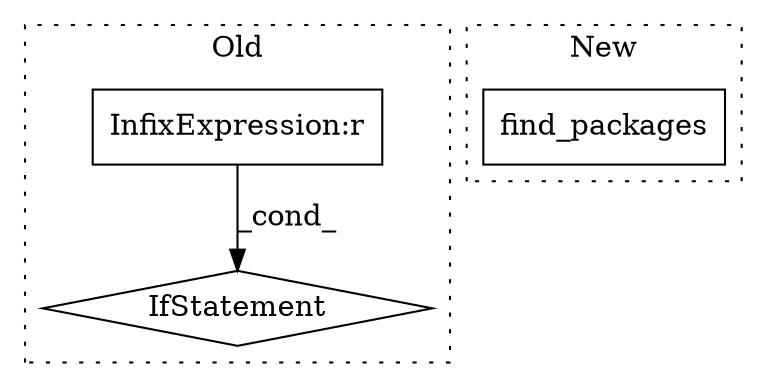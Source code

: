 digraph G {
subgraph cluster0 {
1 [label="IfStatement" a="25" s="1590" l="3" shape="diamond"];
3 [label="InfixExpression:r" a="27" s="1566" l="3" shape="box"];
label = "Old";
style="dotted";
}
subgraph cluster1 {
2 [label="find_packages" a="32" s="812,851" l="14,1" shape="box"];
label = "New";
style="dotted";
}
3 -> 1 [label="_cond_"];
}